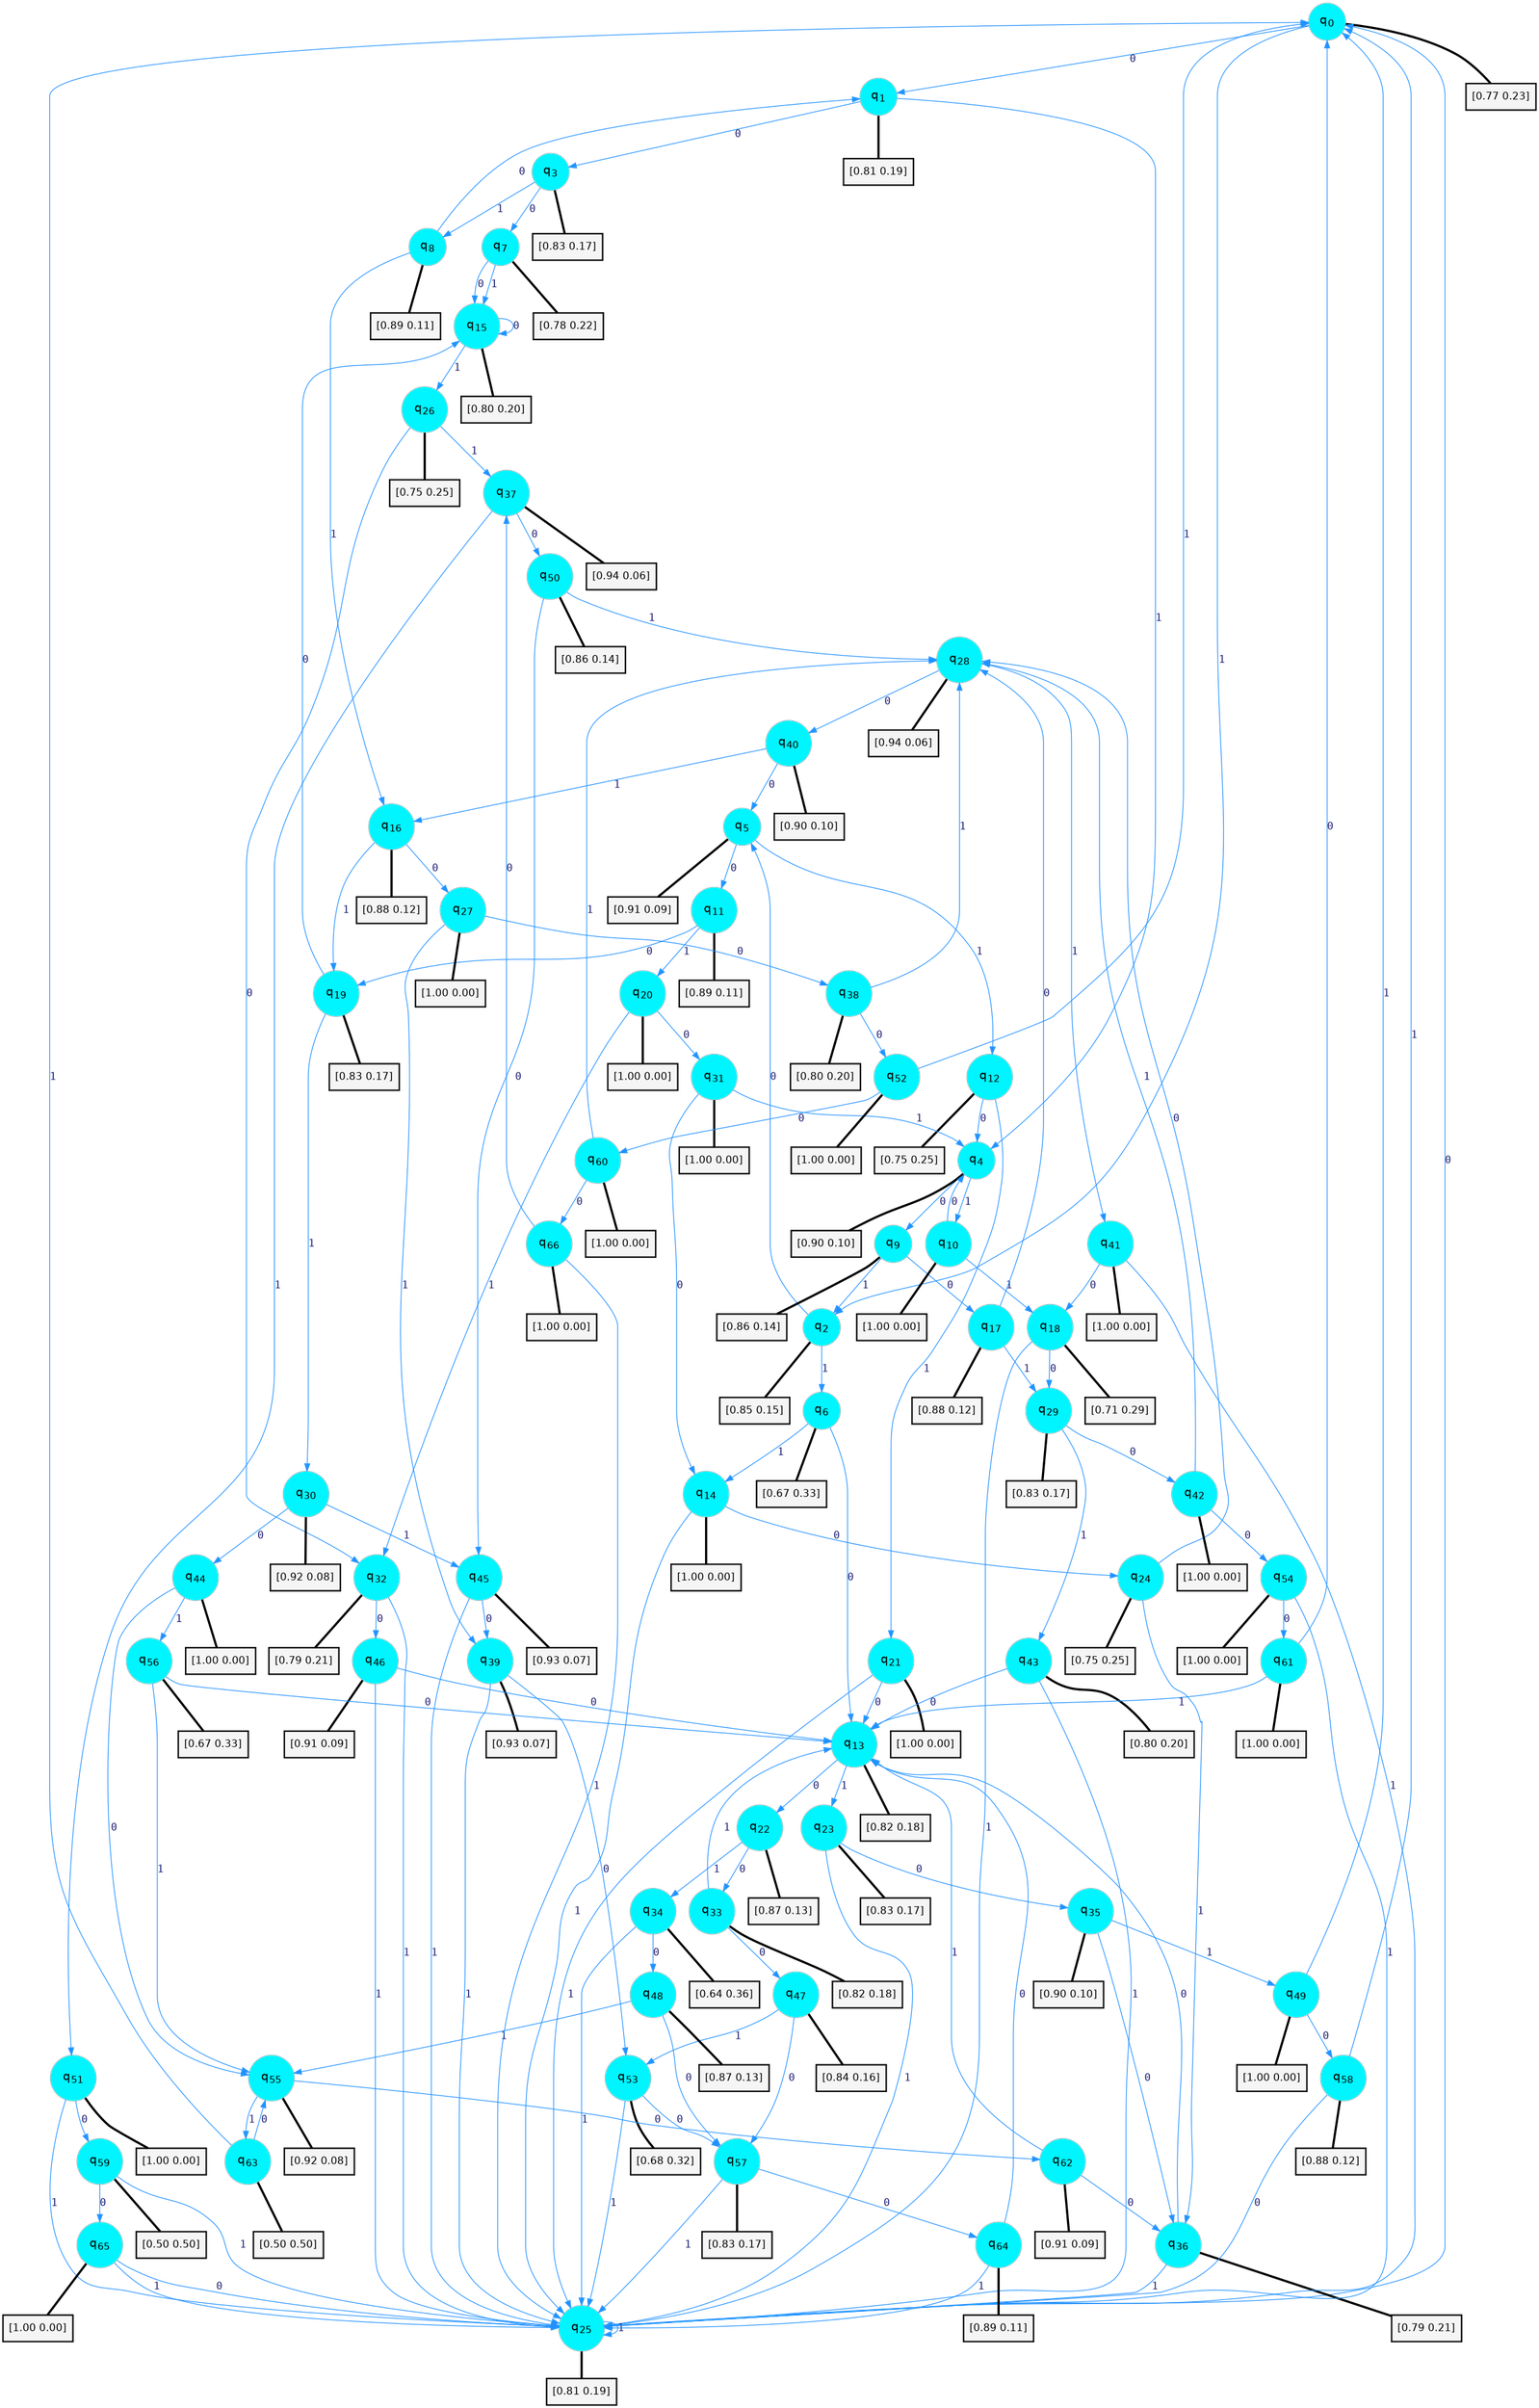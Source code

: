 digraph G {
graph [
bgcolor=transparent, dpi=300, rankdir=TD, size="40,25"];
node [
color=gray, fillcolor=turquoise1, fontcolor=black, fontname=Helvetica, fontsize=16, fontweight=bold, shape=circle, style=filled];
edge [
arrowsize=1, color=dodgerblue1, fontcolor=midnightblue, fontname=courier, fontweight=bold, penwidth=1, style=solid, weight=20];
0[label=<q<SUB>0</SUB>>];
1[label=<q<SUB>1</SUB>>];
2[label=<q<SUB>2</SUB>>];
3[label=<q<SUB>3</SUB>>];
4[label=<q<SUB>4</SUB>>];
5[label=<q<SUB>5</SUB>>];
6[label=<q<SUB>6</SUB>>];
7[label=<q<SUB>7</SUB>>];
8[label=<q<SUB>8</SUB>>];
9[label=<q<SUB>9</SUB>>];
10[label=<q<SUB>10</SUB>>];
11[label=<q<SUB>11</SUB>>];
12[label=<q<SUB>12</SUB>>];
13[label=<q<SUB>13</SUB>>];
14[label=<q<SUB>14</SUB>>];
15[label=<q<SUB>15</SUB>>];
16[label=<q<SUB>16</SUB>>];
17[label=<q<SUB>17</SUB>>];
18[label=<q<SUB>18</SUB>>];
19[label=<q<SUB>19</SUB>>];
20[label=<q<SUB>20</SUB>>];
21[label=<q<SUB>21</SUB>>];
22[label=<q<SUB>22</SUB>>];
23[label=<q<SUB>23</SUB>>];
24[label=<q<SUB>24</SUB>>];
25[label=<q<SUB>25</SUB>>];
26[label=<q<SUB>26</SUB>>];
27[label=<q<SUB>27</SUB>>];
28[label=<q<SUB>28</SUB>>];
29[label=<q<SUB>29</SUB>>];
30[label=<q<SUB>30</SUB>>];
31[label=<q<SUB>31</SUB>>];
32[label=<q<SUB>32</SUB>>];
33[label=<q<SUB>33</SUB>>];
34[label=<q<SUB>34</SUB>>];
35[label=<q<SUB>35</SUB>>];
36[label=<q<SUB>36</SUB>>];
37[label=<q<SUB>37</SUB>>];
38[label=<q<SUB>38</SUB>>];
39[label=<q<SUB>39</SUB>>];
40[label=<q<SUB>40</SUB>>];
41[label=<q<SUB>41</SUB>>];
42[label=<q<SUB>42</SUB>>];
43[label=<q<SUB>43</SUB>>];
44[label=<q<SUB>44</SUB>>];
45[label=<q<SUB>45</SUB>>];
46[label=<q<SUB>46</SUB>>];
47[label=<q<SUB>47</SUB>>];
48[label=<q<SUB>48</SUB>>];
49[label=<q<SUB>49</SUB>>];
50[label=<q<SUB>50</SUB>>];
51[label=<q<SUB>51</SUB>>];
52[label=<q<SUB>52</SUB>>];
53[label=<q<SUB>53</SUB>>];
54[label=<q<SUB>54</SUB>>];
55[label=<q<SUB>55</SUB>>];
56[label=<q<SUB>56</SUB>>];
57[label=<q<SUB>57</SUB>>];
58[label=<q<SUB>58</SUB>>];
59[label=<q<SUB>59</SUB>>];
60[label=<q<SUB>60</SUB>>];
61[label=<q<SUB>61</SUB>>];
62[label=<q<SUB>62</SUB>>];
63[label=<q<SUB>63</SUB>>];
64[label=<q<SUB>64</SUB>>];
65[label=<q<SUB>65</SUB>>];
66[label=<q<SUB>66</SUB>>];
67[label="[0.77 0.23]", shape=box,fontcolor=black, fontname=Helvetica, fontsize=14, penwidth=2, fillcolor=whitesmoke,color=black];
68[label="[0.81 0.19]", shape=box,fontcolor=black, fontname=Helvetica, fontsize=14, penwidth=2, fillcolor=whitesmoke,color=black];
69[label="[0.85 0.15]", shape=box,fontcolor=black, fontname=Helvetica, fontsize=14, penwidth=2, fillcolor=whitesmoke,color=black];
70[label="[0.83 0.17]", shape=box,fontcolor=black, fontname=Helvetica, fontsize=14, penwidth=2, fillcolor=whitesmoke,color=black];
71[label="[0.90 0.10]", shape=box,fontcolor=black, fontname=Helvetica, fontsize=14, penwidth=2, fillcolor=whitesmoke,color=black];
72[label="[0.91 0.09]", shape=box,fontcolor=black, fontname=Helvetica, fontsize=14, penwidth=2, fillcolor=whitesmoke,color=black];
73[label="[0.67 0.33]", shape=box,fontcolor=black, fontname=Helvetica, fontsize=14, penwidth=2, fillcolor=whitesmoke,color=black];
74[label="[0.78 0.22]", shape=box,fontcolor=black, fontname=Helvetica, fontsize=14, penwidth=2, fillcolor=whitesmoke,color=black];
75[label="[0.89 0.11]", shape=box,fontcolor=black, fontname=Helvetica, fontsize=14, penwidth=2, fillcolor=whitesmoke,color=black];
76[label="[0.86 0.14]", shape=box,fontcolor=black, fontname=Helvetica, fontsize=14, penwidth=2, fillcolor=whitesmoke,color=black];
77[label="[1.00 0.00]", shape=box,fontcolor=black, fontname=Helvetica, fontsize=14, penwidth=2, fillcolor=whitesmoke,color=black];
78[label="[0.89 0.11]", shape=box,fontcolor=black, fontname=Helvetica, fontsize=14, penwidth=2, fillcolor=whitesmoke,color=black];
79[label="[0.75 0.25]", shape=box,fontcolor=black, fontname=Helvetica, fontsize=14, penwidth=2, fillcolor=whitesmoke,color=black];
80[label="[0.82 0.18]", shape=box,fontcolor=black, fontname=Helvetica, fontsize=14, penwidth=2, fillcolor=whitesmoke,color=black];
81[label="[1.00 0.00]", shape=box,fontcolor=black, fontname=Helvetica, fontsize=14, penwidth=2, fillcolor=whitesmoke,color=black];
82[label="[0.80 0.20]", shape=box,fontcolor=black, fontname=Helvetica, fontsize=14, penwidth=2, fillcolor=whitesmoke,color=black];
83[label="[0.88 0.12]", shape=box,fontcolor=black, fontname=Helvetica, fontsize=14, penwidth=2, fillcolor=whitesmoke,color=black];
84[label="[0.88 0.12]", shape=box,fontcolor=black, fontname=Helvetica, fontsize=14, penwidth=2, fillcolor=whitesmoke,color=black];
85[label="[0.71 0.29]", shape=box,fontcolor=black, fontname=Helvetica, fontsize=14, penwidth=2, fillcolor=whitesmoke,color=black];
86[label="[0.83 0.17]", shape=box,fontcolor=black, fontname=Helvetica, fontsize=14, penwidth=2, fillcolor=whitesmoke,color=black];
87[label="[1.00 0.00]", shape=box,fontcolor=black, fontname=Helvetica, fontsize=14, penwidth=2, fillcolor=whitesmoke,color=black];
88[label="[1.00 0.00]", shape=box,fontcolor=black, fontname=Helvetica, fontsize=14, penwidth=2, fillcolor=whitesmoke,color=black];
89[label="[0.87 0.13]", shape=box,fontcolor=black, fontname=Helvetica, fontsize=14, penwidth=2, fillcolor=whitesmoke,color=black];
90[label="[0.83 0.17]", shape=box,fontcolor=black, fontname=Helvetica, fontsize=14, penwidth=2, fillcolor=whitesmoke,color=black];
91[label="[0.75 0.25]", shape=box,fontcolor=black, fontname=Helvetica, fontsize=14, penwidth=2, fillcolor=whitesmoke,color=black];
92[label="[0.81 0.19]", shape=box,fontcolor=black, fontname=Helvetica, fontsize=14, penwidth=2, fillcolor=whitesmoke,color=black];
93[label="[0.75 0.25]", shape=box,fontcolor=black, fontname=Helvetica, fontsize=14, penwidth=2, fillcolor=whitesmoke,color=black];
94[label="[1.00 0.00]", shape=box,fontcolor=black, fontname=Helvetica, fontsize=14, penwidth=2, fillcolor=whitesmoke,color=black];
95[label="[0.94 0.06]", shape=box,fontcolor=black, fontname=Helvetica, fontsize=14, penwidth=2, fillcolor=whitesmoke,color=black];
96[label="[0.83 0.17]", shape=box,fontcolor=black, fontname=Helvetica, fontsize=14, penwidth=2, fillcolor=whitesmoke,color=black];
97[label="[0.92 0.08]", shape=box,fontcolor=black, fontname=Helvetica, fontsize=14, penwidth=2, fillcolor=whitesmoke,color=black];
98[label="[1.00 0.00]", shape=box,fontcolor=black, fontname=Helvetica, fontsize=14, penwidth=2, fillcolor=whitesmoke,color=black];
99[label="[0.79 0.21]", shape=box,fontcolor=black, fontname=Helvetica, fontsize=14, penwidth=2, fillcolor=whitesmoke,color=black];
100[label="[0.82 0.18]", shape=box,fontcolor=black, fontname=Helvetica, fontsize=14, penwidth=2, fillcolor=whitesmoke,color=black];
101[label="[0.64 0.36]", shape=box,fontcolor=black, fontname=Helvetica, fontsize=14, penwidth=2, fillcolor=whitesmoke,color=black];
102[label="[0.90 0.10]", shape=box,fontcolor=black, fontname=Helvetica, fontsize=14, penwidth=2, fillcolor=whitesmoke,color=black];
103[label="[0.79 0.21]", shape=box,fontcolor=black, fontname=Helvetica, fontsize=14, penwidth=2, fillcolor=whitesmoke,color=black];
104[label="[0.94 0.06]", shape=box,fontcolor=black, fontname=Helvetica, fontsize=14, penwidth=2, fillcolor=whitesmoke,color=black];
105[label="[0.80 0.20]", shape=box,fontcolor=black, fontname=Helvetica, fontsize=14, penwidth=2, fillcolor=whitesmoke,color=black];
106[label="[0.93 0.07]", shape=box,fontcolor=black, fontname=Helvetica, fontsize=14, penwidth=2, fillcolor=whitesmoke,color=black];
107[label="[0.90 0.10]", shape=box,fontcolor=black, fontname=Helvetica, fontsize=14, penwidth=2, fillcolor=whitesmoke,color=black];
108[label="[1.00 0.00]", shape=box,fontcolor=black, fontname=Helvetica, fontsize=14, penwidth=2, fillcolor=whitesmoke,color=black];
109[label="[1.00 0.00]", shape=box,fontcolor=black, fontname=Helvetica, fontsize=14, penwidth=2, fillcolor=whitesmoke,color=black];
110[label="[0.80 0.20]", shape=box,fontcolor=black, fontname=Helvetica, fontsize=14, penwidth=2, fillcolor=whitesmoke,color=black];
111[label="[1.00 0.00]", shape=box,fontcolor=black, fontname=Helvetica, fontsize=14, penwidth=2, fillcolor=whitesmoke,color=black];
112[label="[0.93 0.07]", shape=box,fontcolor=black, fontname=Helvetica, fontsize=14, penwidth=2, fillcolor=whitesmoke,color=black];
113[label="[0.91 0.09]", shape=box,fontcolor=black, fontname=Helvetica, fontsize=14, penwidth=2, fillcolor=whitesmoke,color=black];
114[label="[0.84 0.16]", shape=box,fontcolor=black, fontname=Helvetica, fontsize=14, penwidth=2, fillcolor=whitesmoke,color=black];
115[label="[0.87 0.13]", shape=box,fontcolor=black, fontname=Helvetica, fontsize=14, penwidth=2, fillcolor=whitesmoke,color=black];
116[label="[1.00 0.00]", shape=box,fontcolor=black, fontname=Helvetica, fontsize=14, penwidth=2, fillcolor=whitesmoke,color=black];
117[label="[0.86 0.14]", shape=box,fontcolor=black, fontname=Helvetica, fontsize=14, penwidth=2, fillcolor=whitesmoke,color=black];
118[label="[1.00 0.00]", shape=box,fontcolor=black, fontname=Helvetica, fontsize=14, penwidth=2, fillcolor=whitesmoke,color=black];
119[label="[1.00 0.00]", shape=box,fontcolor=black, fontname=Helvetica, fontsize=14, penwidth=2, fillcolor=whitesmoke,color=black];
120[label="[0.68 0.32]", shape=box,fontcolor=black, fontname=Helvetica, fontsize=14, penwidth=2, fillcolor=whitesmoke,color=black];
121[label="[1.00 0.00]", shape=box,fontcolor=black, fontname=Helvetica, fontsize=14, penwidth=2, fillcolor=whitesmoke,color=black];
122[label="[0.92 0.08]", shape=box,fontcolor=black, fontname=Helvetica, fontsize=14, penwidth=2, fillcolor=whitesmoke,color=black];
123[label="[0.67 0.33]", shape=box,fontcolor=black, fontname=Helvetica, fontsize=14, penwidth=2, fillcolor=whitesmoke,color=black];
124[label="[0.83 0.17]", shape=box,fontcolor=black, fontname=Helvetica, fontsize=14, penwidth=2, fillcolor=whitesmoke,color=black];
125[label="[0.88 0.12]", shape=box,fontcolor=black, fontname=Helvetica, fontsize=14, penwidth=2, fillcolor=whitesmoke,color=black];
126[label="[0.50 0.50]", shape=box,fontcolor=black, fontname=Helvetica, fontsize=14, penwidth=2, fillcolor=whitesmoke,color=black];
127[label="[1.00 0.00]", shape=box,fontcolor=black, fontname=Helvetica, fontsize=14, penwidth=2, fillcolor=whitesmoke,color=black];
128[label="[1.00 0.00]", shape=box,fontcolor=black, fontname=Helvetica, fontsize=14, penwidth=2, fillcolor=whitesmoke,color=black];
129[label="[0.91 0.09]", shape=box,fontcolor=black, fontname=Helvetica, fontsize=14, penwidth=2, fillcolor=whitesmoke,color=black];
130[label="[0.50 0.50]", shape=box,fontcolor=black, fontname=Helvetica, fontsize=14, penwidth=2, fillcolor=whitesmoke,color=black];
131[label="[0.89 0.11]", shape=box,fontcolor=black, fontname=Helvetica, fontsize=14, penwidth=2, fillcolor=whitesmoke,color=black];
132[label="[1.00 0.00]", shape=box,fontcolor=black, fontname=Helvetica, fontsize=14, penwidth=2, fillcolor=whitesmoke,color=black];
133[label="[1.00 0.00]", shape=box,fontcolor=black, fontname=Helvetica, fontsize=14, penwidth=2, fillcolor=whitesmoke,color=black];
0->1 [label=0];
0->2 [label=1];
0->67 [arrowhead=none, penwidth=3,color=black];
1->3 [label=0];
1->4 [label=1];
1->68 [arrowhead=none, penwidth=3,color=black];
2->5 [label=0];
2->6 [label=1];
2->69 [arrowhead=none, penwidth=3,color=black];
3->7 [label=0];
3->8 [label=1];
3->70 [arrowhead=none, penwidth=3,color=black];
4->9 [label=0];
4->10 [label=1];
4->71 [arrowhead=none, penwidth=3,color=black];
5->11 [label=0];
5->12 [label=1];
5->72 [arrowhead=none, penwidth=3,color=black];
6->13 [label=0];
6->14 [label=1];
6->73 [arrowhead=none, penwidth=3,color=black];
7->15 [label=0];
7->15 [label=1];
7->74 [arrowhead=none, penwidth=3,color=black];
8->1 [label=0];
8->16 [label=1];
8->75 [arrowhead=none, penwidth=3,color=black];
9->17 [label=0];
9->2 [label=1];
9->76 [arrowhead=none, penwidth=3,color=black];
10->4 [label=0];
10->18 [label=1];
10->77 [arrowhead=none, penwidth=3,color=black];
11->19 [label=0];
11->20 [label=1];
11->78 [arrowhead=none, penwidth=3,color=black];
12->4 [label=0];
12->21 [label=1];
12->79 [arrowhead=none, penwidth=3,color=black];
13->22 [label=0];
13->23 [label=1];
13->80 [arrowhead=none, penwidth=3,color=black];
14->24 [label=0];
14->25 [label=1];
14->81 [arrowhead=none, penwidth=3,color=black];
15->15 [label=0];
15->26 [label=1];
15->82 [arrowhead=none, penwidth=3,color=black];
16->27 [label=0];
16->19 [label=1];
16->83 [arrowhead=none, penwidth=3,color=black];
17->28 [label=0];
17->29 [label=1];
17->84 [arrowhead=none, penwidth=3,color=black];
18->29 [label=0];
18->25 [label=1];
18->85 [arrowhead=none, penwidth=3,color=black];
19->15 [label=0];
19->30 [label=1];
19->86 [arrowhead=none, penwidth=3,color=black];
20->31 [label=0];
20->32 [label=1];
20->87 [arrowhead=none, penwidth=3,color=black];
21->13 [label=0];
21->25 [label=1];
21->88 [arrowhead=none, penwidth=3,color=black];
22->33 [label=0];
22->34 [label=1];
22->89 [arrowhead=none, penwidth=3,color=black];
23->35 [label=0];
23->25 [label=1];
23->90 [arrowhead=none, penwidth=3,color=black];
24->28 [label=0];
24->36 [label=1];
24->91 [arrowhead=none, penwidth=3,color=black];
25->0 [label=0];
25->25 [label=1];
25->92 [arrowhead=none, penwidth=3,color=black];
26->32 [label=0];
26->37 [label=1];
26->93 [arrowhead=none, penwidth=3,color=black];
27->38 [label=0];
27->39 [label=1];
27->94 [arrowhead=none, penwidth=3,color=black];
28->40 [label=0];
28->41 [label=1];
28->95 [arrowhead=none, penwidth=3,color=black];
29->42 [label=0];
29->43 [label=1];
29->96 [arrowhead=none, penwidth=3,color=black];
30->44 [label=0];
30->45 [label=1];
30->97 [arrowhead=none, penwidth=3,color=black];
31->14 [label=0];
31->4 [label=1];
31->98 [arrowhead=none, penwidth=3,color=black];
32->46 [label=0];
32->25 [label=1];
32->99 [arrowhead=none, penwidth=3,color=black];
33->47 [label=0];
33->13 [label=1];
33->100 [arrowhead=none, penwidth=3,color=black];
34->48 [label=0];
34->25 [label=1];
34->101 [arrowhead=none, penwidth=3,color=black];
35->36 [label=0];
35->49 [label=1];
35->102 [arrowhead=none, penwidth=3,color=black];
36->13 [label=0];
36->25 [label=1];
36->103 [arrowhead=none, penwidth=3,color=black];
37->50 [label=0];
37->51 [label=1];
37->104 [arrowhead=none, penwidth=3,color=black];
38->52 [label=0];
38->28 [label=1];
38->105 [arrowhead=none, penwidth=3,color=black];
39->53 [label=0];
39->25 [label=1];
39->106 [arrowhead=none, penwidth=3,color=black];
40->5 [label=0];
40->16 [label=1];
40->107 [arrowhead=none, penwidth=3,color=black];
41->18 [label=0];
41->25 [label=1];
41->108 [arrowhead=none, penwidth=3,color=black];
42->54 [label=0];
42->28 [label=1];
42->109 [arrowhead=none, penwidth=3,color=black];
43->13 [label=0];
43->25 [label=1];
43->110 [arrowhead=none, penwidth=3,color=black];
44->55 [label=0];
44->56 [label=1];
44->111 [arrowhead=none, penwidth=3,color=black];
45->39 [label=0];
45->25 [label=1];
45->112 [arrowhead=none, penwidth=3,color=black];
46->13 [label=0];
46->25 [label=1];
46->113 [arrowhead=none, penwidth=3,color=black];
47->57 [label=0];
47->53 [label=1];
47->114 [arrowhead=none, penwidth=3,color=black];
48->57 [label=0];
48->55 [label=1];
48->115 [arrowhead=none, penwidth=3,color=black];
49->58 [label=0];
49->0 [label=1];
49->116 [arrowhead=none, penwidth=3,color=black];
50->45 [label=0];
50->28 [label=1];
50->117 [arrowhead=none, penwidth=3,color=black];
51->59 [label=0];
51->25 [label=1];
51->118 [arrowhead=none, penwidth=3,color=black];
52->60 [label=0];
52->0 [label=1];
52->119 [arrowhead=none, penwidth=3,color=black];
53->57 [label=0];
53->25 [label=1];
53->120 [arrowhead=none, penwidth=3,color=black];
54->61 [label=0];
54->25 [label=1];
54->121 [arrowhead=none, penwidth=3,color=black];
55->62 [label=0];
55->63 [label=1];
55->122 [arrowhead=none, penwidth=3,color=black];
56->13 [label=0];
56->55 [label=1];
56->123 [arrowhead=none, penwidth=3,color=black];
57->64 [label=0];
57->25 [label=1];
57->124 [arrowhead=none, penwidth=3,color=black];
58->25 [label=0];
58->0 [label=1];
58->125 [arrowhead=none, penwidth=3,color=black];
59->65 [label=0];
59->25 [label=1];
59->126 [arrowhead=none, penwidth=3,color=black];
60->66 [label=0];
60->28 [label=1];
60->127 [arrowhead=none, penwidth=3,color=black];
61->0 [label=0];
61->13 [label=1];
61->128 [arrowhead=none, penwidth=3,color=black];
62->36 [label=0];
62->13 [label=1];
62->129 [arrowhead=none, penwidth=3,color=black];
63->55 [label=0];
63->0 [label=1];
63->130 [arrowhead=none, penwidth=3,color=black];
64->13 [label=0];
64->25 [label=1];
64->131 [arrowhead=none, penwidth=3,color=black];
65->25 [label=0];
65->25 [label=1];
65->132 [arrowhead=none, penwidth=3,color=black];
66->37 [label=0];
66->25 [label=1];
66->133 [arrowhead=none, penwidth=3,color=black];
}
